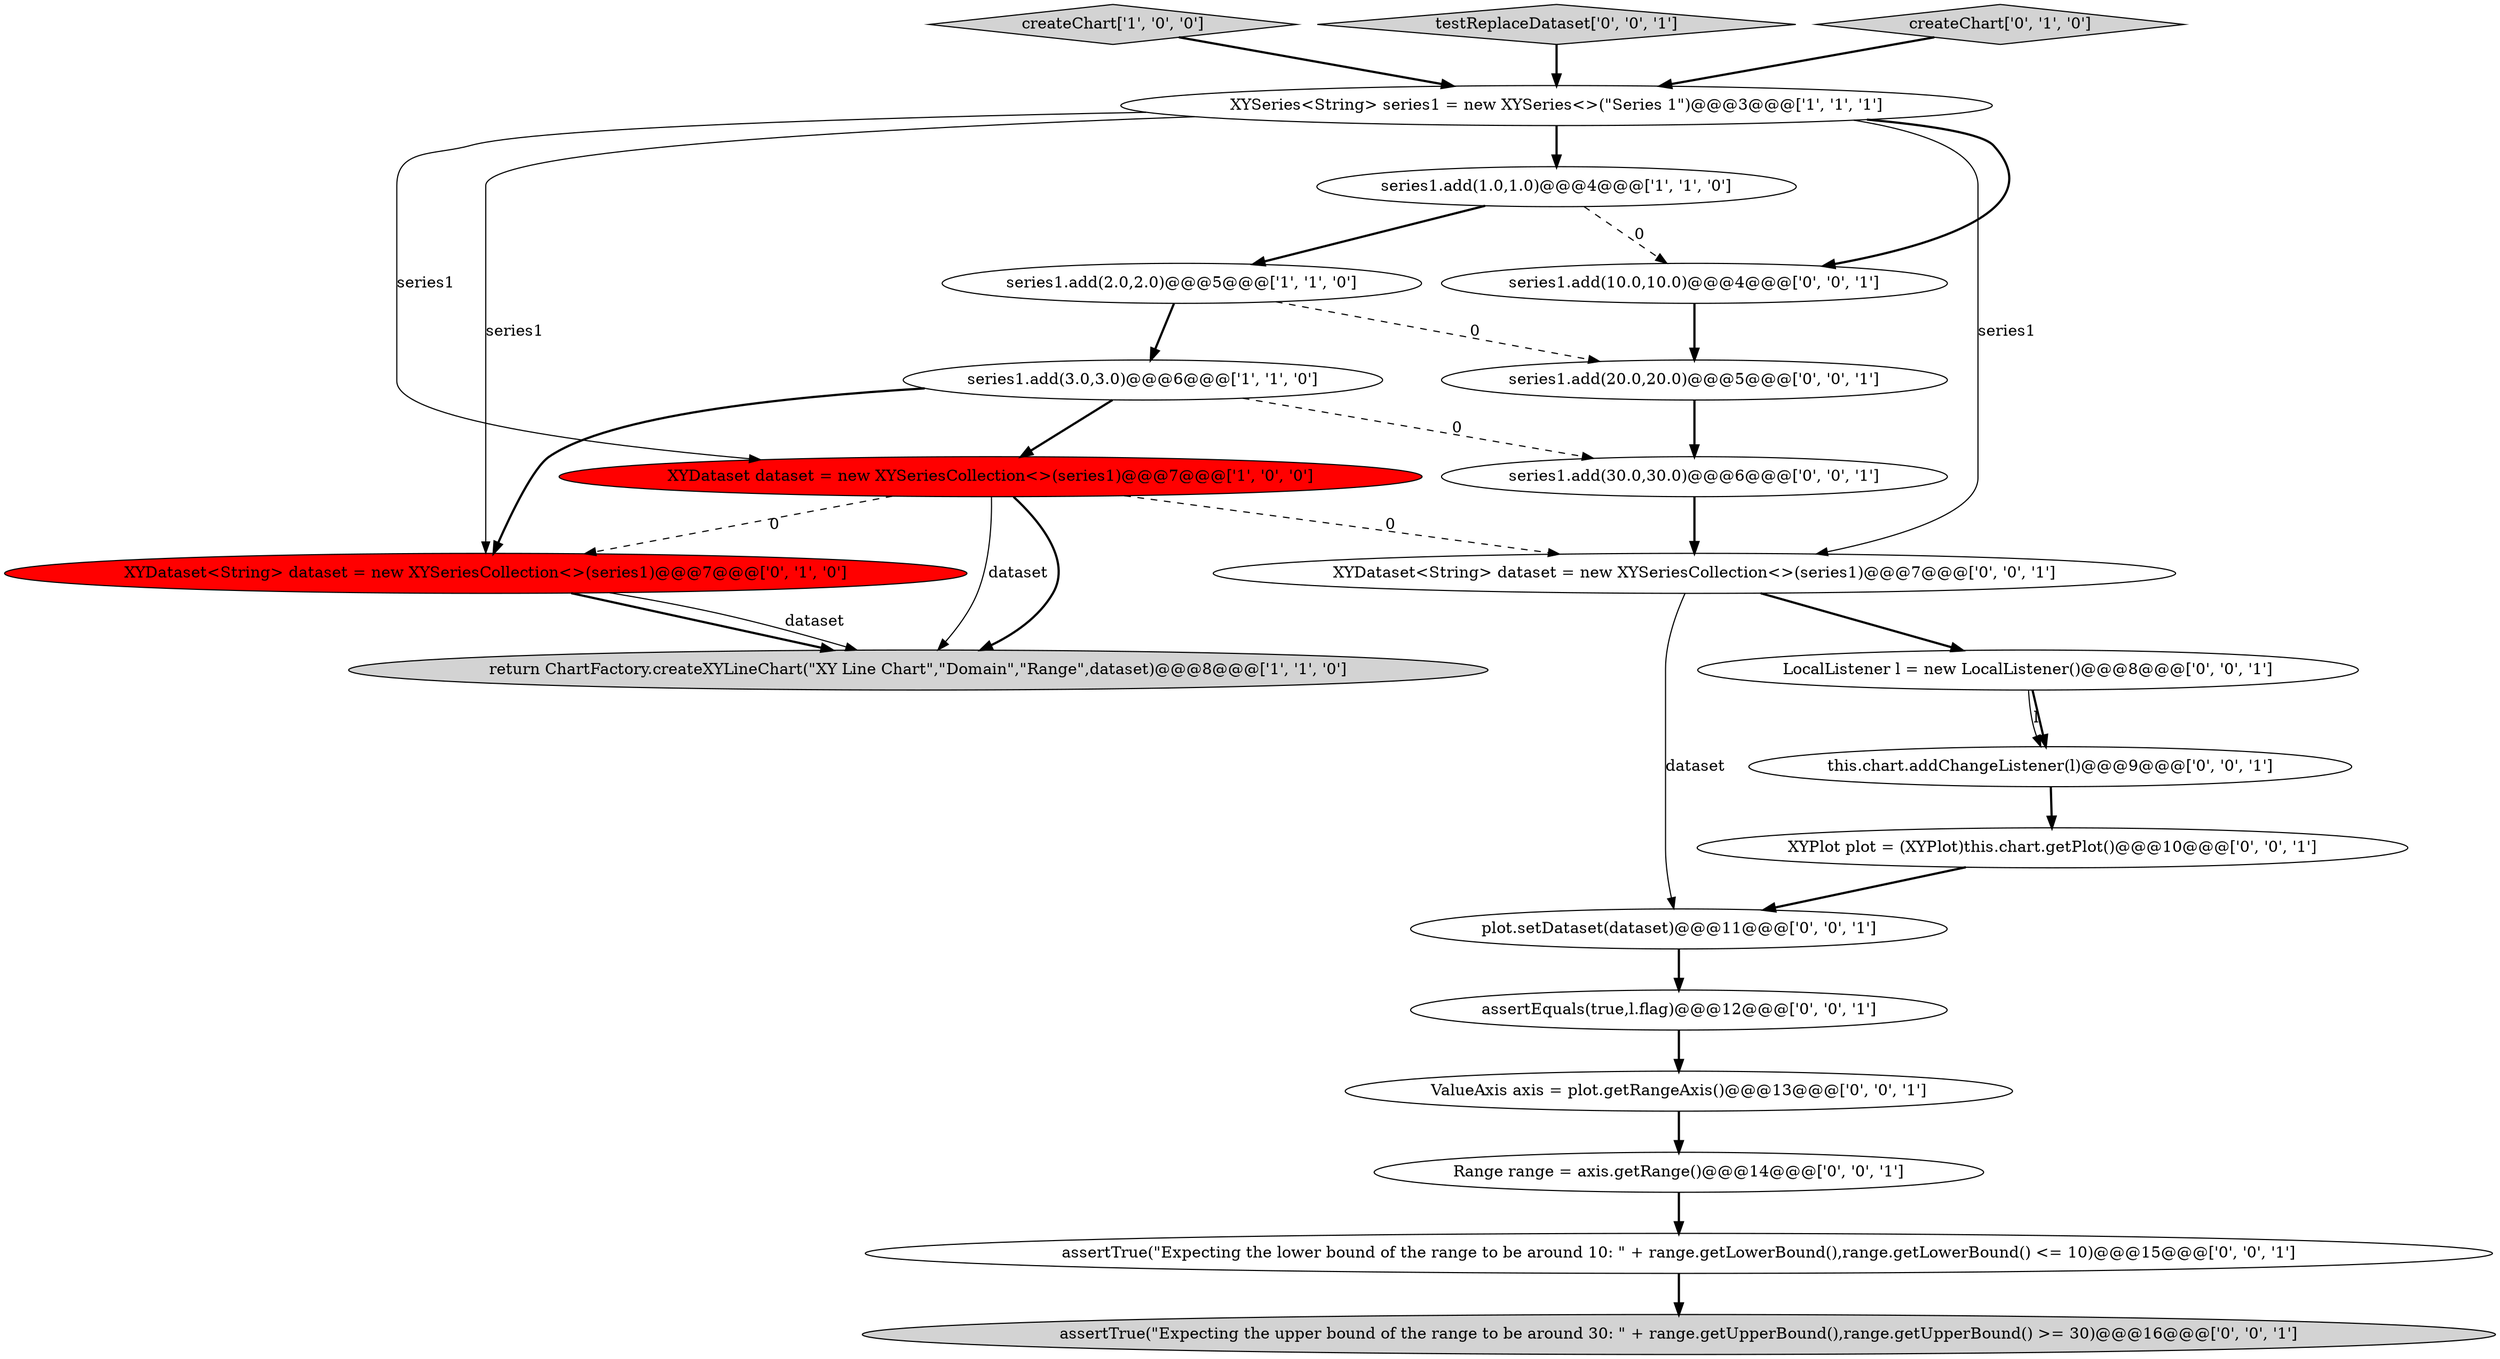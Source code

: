 digraph {
18 [style = filled, label = "XYDataset<String> dataset = new XYSeriesCollection<>(series1)@@@7@@@['0', '0', '1']", fillcolor = white, shape = ellipse image = "AAA0AAABBB3BBB"];
16 [style = filled, label = "this.chart.addChangeListener(l)@@@9@@@['0', '0', '1']", fillcolor = white, shape = ellipse image = "AAA0AAABBB3BBB"];
19 [style = filled, label = "ValueAxis axis = plot.getRangeAxis()@@@13@@@['0', '0', '1']", fillcolor = white, shape = ellipse image = "AAA0AAABBB3BBB"];
5 [style = filled, label = "createChart['1', '0', '0']", fillcolor = lightgray, shape = diamond image = "AAA0AAABBB1BBB"];
12 [style = filled, label = "plot.setDataset(dataset)@@@11@@@['0', '0', '1']", fillcolor = white, shape = ellipse image = "AAA0AAABBB3BBB"];
0 [style = filled, label = "XYDataset dataset = new XYSeriesCollection<>(series1)@@@7@@@['1', '0', '0']", fillcolor = red, shape = ellipse image = "AAA1AAABBB1BBB"];
14 [style = filled, label = "LocalListener l = new LocalListener()@@@8@@@['0', '0', '1']", fillcolor = white, shape = ellipse image = "AAA0AAABBB3BBB"];
9 [style = filled, label = "series1.add(30.0,30.0)@@@6@@@['0', '0', '1']", fillcolor = white, shape = ellipse image = "AAA0AAABBB3BBB"];
6 [style = filled, label = "series1.add(2.0,2.0)@@@5@@@['1', '1', '0']", fillcolor = white, shape = ellipse image = "AAA0AAABBB1BBB"];
17 [style = filled, label = "testReplaceDataset['0', '0', '1']", fillcolor = lightgray, shape = diamond image = "AAA0AAABBB3BBB"];
8 [style = filled, label = "XYDataset<String> dataset = new XYSeriesCollection<>(series1)@@@7@@@['0', '1', '0']", fillcolor = red, shape = ellipse image = "AAA1AAABBB2BBB"];
13 [style = filled, label = "series1.add(10.0,10.0)@@@4@@@['0', '0', '1']", fillcolor = white, shape = ellipse image = "AAA0AAABBB3BBB"];
11 [style = filled, label = "series1.add(20.0,20.0)@@@5@@@['0', '0', '1']", fillcolor = white, shape = ellipse image = "AAA0AAABBB3BBB"];
4 [style = filled, label = "series1.add(3.0,3.0)@@@6@@@['1', '1', '0']", fillcolor = white, shape = ellipse image = "AAA0AAABBB1BBB"];
20 [style = filled, label = "Range range = axis.getRange()@@@14@@@['0', '0', '1']", fillcolor = white, shape = ellipse image = "AAA0AAABBB3BBB"];
10 [style = filled, label = "assertTrue(\"Expecting the upper bound of the range to be around 30: \" + range.getUpperBound(),range.getUpperBound() >= 30)@@@16@@@['0', '0', '1']", fillcolor = lightgray, shape = ellipse image = "AAA0AAABBB3BBB"];
22 [style = filled, label = "assertEquals(true,l.flag)@@@12@@@['0', '0', '1']", fillcolor = white, shape = ellipse image = "AAA0AAABBB3BBB"];
15 [style = filled, label = "XYPlot plot = (XYPlot)this.chart.getPlot()@@@10@@@['0', '0', '1']", fillcolor = white, shape = ellipse image = "AAA0AAABBB3BBB"];
2 [style = filled, label = "series1.add(1.0,1.0)@@@4@@@['1', '1', '0']", fillcolor = white, shape = ellipse image = "AAA0AAABBB1BBB"];
7 [style = filled, label = "createChart['0', '1', '0']", fillcolor = lightgray, shape = diamond image = "AAA0AAABBB2BBB"];
1 [style = filled, label = "return ChartFactory.createXYLineChart(\"XY Line Chart\",\"Domain\",\"Range\",dataset)@@@8@@@['1', '1', '0']", fillcolor = lightgray, shape = ellipse image = "AAA0AAABBB1BBB"];
3 [style = filled, label = "XYSeries<String> series1 = new XYSeries<>(\"Series 1\")@@@3@@@['1', '1', '1']", fillcolor = white, shape = ellipse image = "AAA0AAABBB1BBB"];
21 [style = filled, label = "assertTrue(\"Expecting the lower bound of the range to be around 10: \" + range.getLowerBound(),range.getLowerBound() <= 10)@@@15@@@['0', '0', '1']", fillcolor = white, shape = ellipse image = "AAA0AAABBB3BBB"];
5->3 [style = bold, label=""];
14->16 [style = bold, label=""];
16->15 [style = bold, label=""];
21->10 [style = bold, label=""];
3->18 [style = solid, label="series1"];
22->19 [style = bold, label=""];
0->1 [style = solid, label="dataset"];
2->6 [style = bold, label=""];
19->20 [style = bold, label=""];
6->11 [style = dashed, label="0"];
3->0 [style = solid, label="series1"];
11->9 [style = bold, label=""];
13->11 [style = bold, label=""];
3->8 [style = solid, label="series1"];
7->3 [style = bold, label=""];
4->0 [style = bold, label=""];
20->21 [style = bold, label=""];
8->1 [style = bold, label=""];
6->4 [style = bold, label=""];
4->9 [style = dashed, label="0"];
9->18 [style = bold, label=""];
3->2 [style = bold, label=""];
2->13 [style = dashed, label="0"];
0->1 [style = bold, label=""];
18->12 [style = solid, label="dataset"];
17->3 [style = bold, label=""];
3->13 [style = bold, label=""];
8->1 [style = solid, label="dataset"];
0->18 [style = dashed, label="0"];
4->8 [style = bold, label=""];
0->8 [style = dashed, label="0"];
14->16 [style = solid, label="l"];
15->12 [style = bold, label=""];
18->14 [style = bold, label=""];
12->22 [style = bold, label=""];
}
